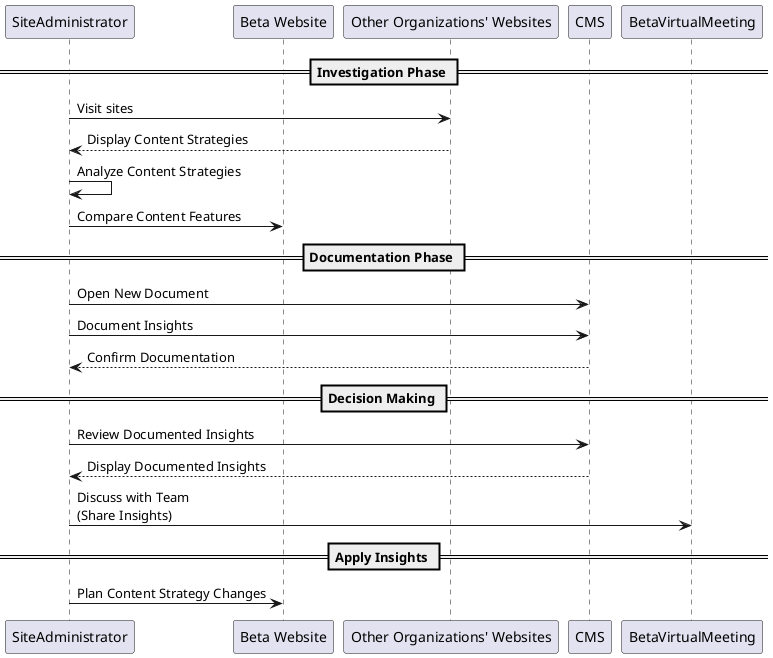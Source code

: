 @startuml
participant SiteAdministrator as Admin
participant "Beta Website" as BetaSite
participant "Other Organizations' Websites" as OtherSites
participant CMS

== Investigation Phase ==
Admin -> OtherSites : Visit sites
OtherSites --> Admin : Display Content Strategies

Admin -> Admin : Analyze Content Strategies
Admin -> BetaSite : Compare Content Features

== Documentation Phase ==
Admin -> CMS : Open New Document
Admin -> CMS : Document Insights
CMS --> Admin : Confirm Documentation

== Decision Making ==
Admin -> CMS : Review Documented Insights
CMS --> Admin : Display Documented Insights

Admin -> BetaVirtualMeeting : Discuss with Team\n(Share Insights)

== Apply Insights ==
Admin -> BetaSite : Plan Content Strategy Changes

@enduml